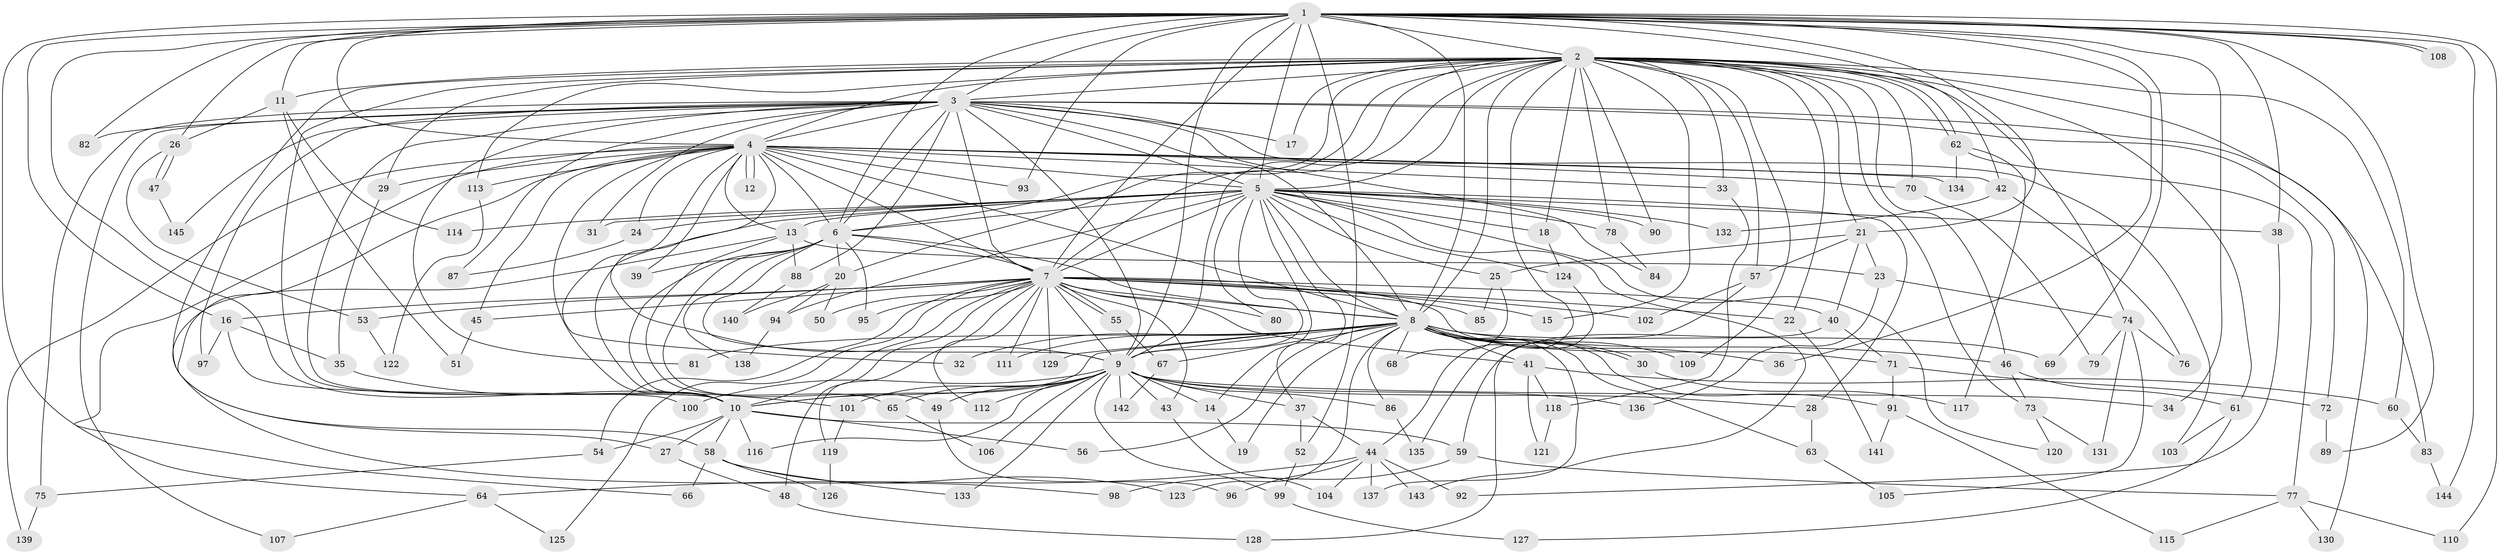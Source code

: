 // Generated by graph-tools (version 1.1) at 2025/11/02/27/25 16:11:00]
// undirected, 145 vertices, 315 edges
graph export_dot {
graph [start="1"]
  node [color=gray90,style=filled];
  1;
  2;
  3;
  4;
  5;
  6;
  7;
  8;
  9;
  10;
  11;
  12;
  13;
  14;
  15;
  16;
  17;
  18;
  19;
  20;
  21;
  22;
  23;
  24;
  25;
  26;
  27;
  28;
  29;
  30;
  31;
  32;
  33;
  34;
  35;
  36;
  37;
  38;
  39;
  40;
  41;
  42;
  43;
  44;
  45;
  46;
  47;
  48;
  49;
  50;
  51;
  52;
  53;
  54;
  55;
  56;
  57;
  58;
  59;
  60;
  61;
  62;
  63;
  64;
  65;
  66;
  67;
  68;
  69;
  70;
  71;
  72;
  73;
  74;
  75;
  76;
  77;
  78;
  79;
  80;
  81;
  82;
  83;
  84;
  85;
  86;
  87;
  88;
  89;
  90;
  91;
  92;
  93;
  94;
  95;
  96;
  97;
  98;
  99;
  100;
  101;
  102;
  103;
  104;
  105;
  106;
  107;
  108;
  109;
  110;
  111;
  112;
  113;
  114;
  115;
  116;
  117;
  118;
  119;
  120;
  121;
  122;
  123;
  124;
  125;
  126;
  127;
  128;
  129;
  130;
  131;
  132;
  133;
  134;
  135;
  136;
  137;
  138;
  139;
  140;
  141;
  142;
  143;
  144;
  145;
  1 -- 2;
  1 -- 3;
  1 -- 4;
  1 -- 5;
  1 -- 6;
  1 -- 7;
  1 -- 8;
  1 -- 9;
  1 -- 10;
  1 -- 11;
  1 -- 16;
  1 -- 21;
  1 -- 26;
  1 -- 34;
  1 -- 36;
  1 -- 38;
  1 -- 42;
  1 -- 52;
  1 -- 64;
  1 -- 69;
  1 -- 82;
  1 -- 89;
  1 -- 93;
  1 -- 108;
  1 -- 108;
  1 -- 110;
  1 -- 144;
  2 -- 3;
  2 -- 4;
  2 -- 5;
  2 -- 6;
  2 -- 7;
  2 -- 8;
  2 -- 9;
  2 -- 10;
  2 -- 11;
  2 -- 15;
  2 -- 17;
  2 -- 18;
  2 -- 20;
  2 -- 21;
  2 -- 22;
  2 -- 29;
  2 -- 33;
  2 -- 44;
  2 -- 46;
  2 -- 57;
  2 -- 58;
  2 -- 60;
  2 -- 61;
  2 -- 62;
  2 -- 62;
  2 -- 70;
  2 -- 73;
  2 -- 74;
  2 -- 78;
  2 -- 90;
  2 -- 109;
  2 -- 113;
  2 -- 130;
  3 -- 4;
  3 -- 5;
  3 -- 6;
  3 -- 7;
  3 -- 8;
  3 -- 9;
  3 -- 10;
  3 -- 17;
  3 -- 31;
  3 -- 72;
  3 -- 75;
  3 -- 81;
  3 -- 82;
  3 -- 83;
  3 -- 84;
  3 -- 87;
  3 -- 88;
  3 -- 97;
  3 -- 103;
  3 -- 107;
  3 -- 145;
  4 -- 5;
  4 -- 6;
  4 -- 7;
  4 -- 8;
  4 -- 9;
  4 -- 10;
  4 -- 12;
  4 -- 12;
  4 -- 13;
  4 -- 24;
  4 -- 27;
  4 -- 29;
  4 -- 32;
  4 -- 33;
  4 -- 39;
  4 -- 42;
  4 -- 45;
  4 -- 66;
  4 -- 70;
  4 -- 93;
  4 -- 113;
  4 -- 134;
  4 -- 139;
  5 -- 6;
  5 -- 7;
  5 -- 8;
  5 -- 9;
  5 -- 10;
  5 -- 13;
  5 -- 14;
  5 -- 18;
  5 -- 24;
  5 -- 25;
  5 -- 28;
  5 -- 31;
  5 -- 37;
  5 -- 38;
  5 -- 78;
  5 -- 80;
  5 -- 90;
  5 -- 94;
  5 -- 114;
  5 -- 120;
  5 -- 124;
  5 -- 132;
  5 -- 143;
  6 -- 7;
  6 -- 8;
  6 -- 9;
  6 -- 10;
  6 -- 20;
  6 -- 39;
  6 -- 49;
  6 -- 95;
  6 -- 138;
  7 -- 8;
  7 -- 9;
  7 -- 10;
  7 -- 15;
  7 -- 16;
  7 -- 22;
  7 -- 40;
  7 -- 41;
  7 -- 43;
  7 -- 45;
  7 -- 48;
  7 -- 50;
  7 -- 53;
  7 -- 54;
  7 -- 55;
  7 -- 55;
  7 -- 71;
  7 -- 80;
  7 -- 85;
  7 -- 95;
  7 -- 102;
  7 -- 111;
  7 -- 112;
  7 -- 119;
  7 -- 125;
  7 -- 129;
  8 -- 9;
  8 -- 10;
  8 -- 19;
  8 -- 30;
  8 -- 30;
  8 -- 32;
  8 -- 36;
  8 -- 41;
  8 -- 46;
  8 -- 56;
  8 -- 63;
  8 -- 67;
  8 -- 68;
  8 -- 69;
  8 -- 81;
  8 -- 86;
  8 -- 91;
  8 -- 109;
  8 -- 111;
  8 -- 123;
  8 -- 129;
  8 -- 137;
  9 -- 10;
  9 -- 14;
  9 -- 28;
  9 -- 34;
  9 -- 37;
  9 -- 43;
  9 -- 49;
  9 -- 65;
  9 -- 86;
  9 -- 99;
  9 -- 100;
  9 -- 101;
  9 -- 106;
  9 -- 112;
  9 -- 116;
  9 -- 133;
  9 -- 136;
  9 -- 142;
  10 -- 27;
  10 -- 54;
  10 -- 56;
  10 -- 58;
  10 -- 59;
  10 -- 116;
  11 -- 26;
  11 -- 51;
  11 -- 114;
  13 -- 23;
  13 -- 65;
  13 -- 88;
  13 -- 98;
  14 -- 19;
  16 -- 35;
  16 -- 97;
  16 -- 100;
  18 -- 124;
  20 -- 50;
  20 -- 94;
  20 -- 140;
  21 -- 23;
  21 -- 25;
  21 -- 40;
  21 -- 57;
  22 -- 141;
  23 -- 74;
  23 -- 136;
  24 -- 87;
  25 -- 68;
  25 -- 85;
  26 -- 47;
  26 -- 47;
  26 -- 53;
  27 -- 48;
  28 -- 63;
  29 -- 35;
  30 -- 117;
  33 -- 118;
  35 -- 101;
  37 -- 44;
  37 -- 52;
  38 -- 92;
  40 -- 59;
  40 -- 71;
  41 -- 60;
  41 -- 118;
  41 -- 121;
  42 -- 76;
  42 -- 132;
  43 -- 104;
  44 -- 64;
  44 -- 92;
  44 -- 96;
  44 -- 104;
  44 -- 137;
  44 -- 143;
  45 -- 51;
  46 -- 61;
  46 -- 73;
  47 -- 145;
  48 -- 128;
  49 -- 96;
  52 -- 99;
  53 -- 122;
  54 -- 75;
  55 -- 67;
  57 -- 102;
  57 -- 128;
  58 -- 66;
  58 -- 123;
  58 -- 126;
  58 -- 133;
  59 -- 77;
  59 -- 98;
  60 -- 83;
  61 -- 103;
  61 -- 127;
  62 -- 77;
  62 -- 117;
  62 -- 134;
  63 -- 105;
  64 -- 107;
  64 -- 125;
  65 -- 106;
  67 -- 142;
  70 -- 79;
  71 -- 72;
  71 -- 91;
  72 -- 89;
  73 -- 120;
  73 -- 131;
  74 -- 76;
  74 -- 79;
  74 -- 105;
  74 -- 131;
  75 -- 139;
  77 -- 110;
  77 -- 115;
  77 -- 130;
  78 -- 84;
  83 -- 144;
  86 -- 135;
  88 -- 140;
  91 -- 115;
  91 -- 141;
  94 -- 138;
  99 -- 127;
  101 -- 119;
  113 -- 122;
  118 -- 121;
  119 -- 126;
  124 -- 135;
}
